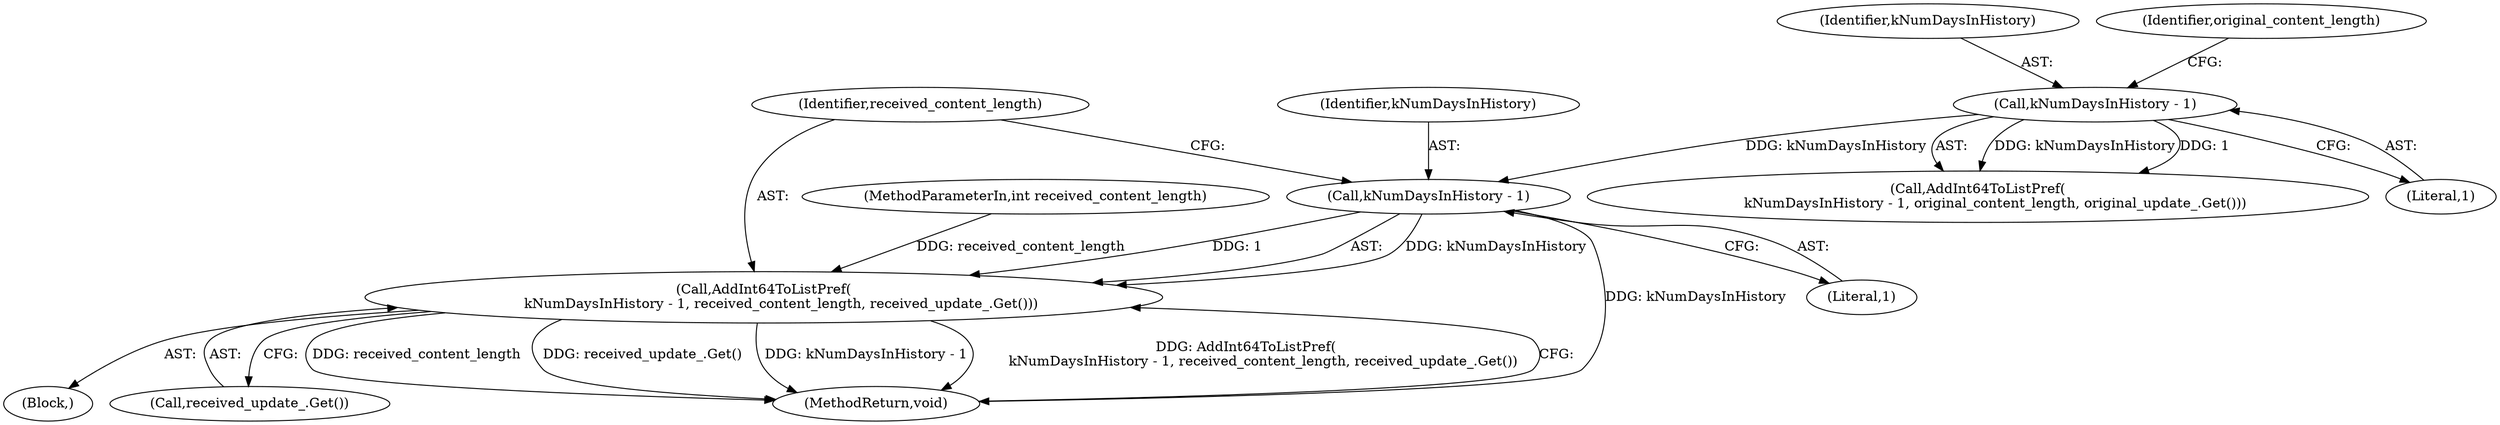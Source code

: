 digraph "1_Chrome_828eab2216a765dea92575c290421c115b8ad028_0@del" {
"1000111" [label="(Call,kNumDaysInHistory - 1)"];
"1000105" [label="(Call,kNumDaysInHistory - 1)"];
"1000110" [label="(Call,AddInt64ToListPref(\n        kNumDaysInHistory - 1, received_content_length, received_update_.Get()))"];
"1000115" [label="(Call,received_update_.Get())"];
"1000102" [label="(MethodParameterIn,int received_content_length)"];
"1000105" [label="(Call,kNumDaysInHistory - 1)"];
"1000111" [label="(Call,kNumDaysInHistory - 1)"];
"1000107" [label="(Literal,1)"];
"1000114" [label="(Identifier,received_content_length)"];
"1000106" [label="(Identifier,kNumDaysInHistory)"];
"1000103" [label="(Block,)"];
"1000104" [label="(Call,AddInt64ToListPref(\n        kNumDaysInHistory - 1, original_content_length, original_update_.Get()))"];
"1000108" [label="(Identifier,original_content_length)"];
"1000113" [label="(Literal,1)"];
"1000110" [label="(Call,AddInt64ToListPref(\n        kNumDaysInHistory - 1, received_content_length, received_update_.Get()))"];
"1000112" [label="(Identifier,kNumDaysInHistory)"];
"1000116" [label="(MethodReturn,void)"];
"1000111" -> "1000110"  [label="AST: "];
"1000111" -> "1000113"  [label="CFG: "];
"1000112" -> "1000111"  [label="AST: "];
"1000113" -> "1000111"  [label="AST: "];
"1000114" -> "1000111"  [label="CFG: "];
"1000111" -> "1000116"  [label="DDG: kNumDaysInHistory"];
"1000111" -> "1000110"  [label="DDG: kNumDaysInHistory"];
"1000111" -> "1000110"  [label="DDG: 1"];
"1000105" -> "1000111"  [label="DDG: kNumDaysInHistory"];
"1000105" -> "1000104"  [label="AST: "];
"1000105" -> "1000107"  [label="CFG: "];
"1000106" -> "1000105"  [label="AST: "];
"1000107" -> "1000105"  [label="AST: "];
"1000108" -> "1000105"  [label="CFG: "];
"1000105" -> "1000104"  [label="DDG: kNumDaysInHistory"];
"1000105" -> "1000104"  [label="DDG: 1"];
"1000110" -> "1000103"  [label="AST: "];
"1000110" -> "1000115"  [label="CFG: "];
"1000114" -> "1000110"  [label="AST: "];
"1000115" -> "1000110"  [label="AST: "];
"1000116" -> "1000110"  [label="CFG: "];
"1000110" -> "1000116"  [label="DDG: received_content_length"];
"1000110" -> "1000116"  [label="DDG: received_update_.Get()"];
"1000110" -> "1000116"  [label="DDG: kNumDaysInHistory - 1"];
"1000110" -> "1000116"  [label="DDG: AddInt64ToListPref(\n        kNumDaysInHistory - 1, received_content_length, received_update_.Get())"];
"1000102" -> "1000110"  [label="DDG: received_content_length"];
}
